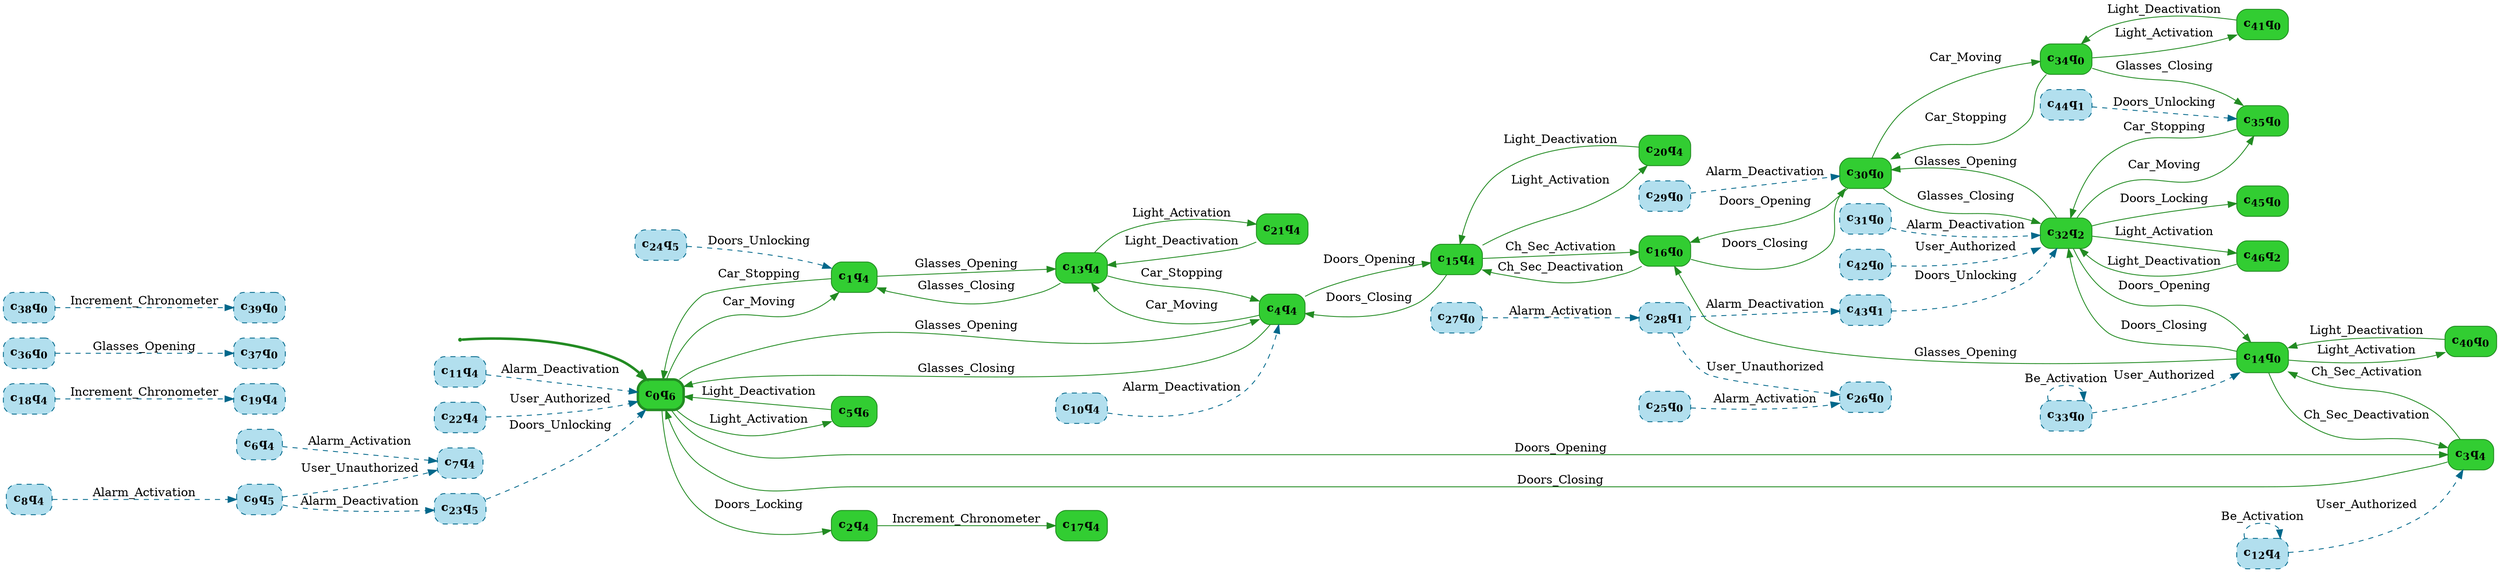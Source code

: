 digraph g {

	rankdir="LR"

	__invisible__[shape="point", color="forestgreen"]
	c0q6[label=<<b>c<sub>0</sub>q<sub>6</sub></b>>, shape="box", style="rounded, filled", fillcolor="limegreen", color="forestgreen", penwidth=3] // Initial
	c1q4[label=<<b>c<sub>1</sub>q<sub>4</sub></b>>, shape="box", style="rounded, filled", fillcolor="limegreen", color="forestgreen"]
	c13q4[label=<<b>c<sub>13</sub>q<sub>4</sub></b>>, shape="box", style="rounded, filled", fillcolor="limegreen", color="forestgreen"]
	c4q4[label=<<b>c<sub>4</sub>q<sub>4</sub></b>>, shape="box", style="rounded, filled", fillcolor="limegreen", color="forestgreen"]
	c15q4[label=<<b>c<sub>15</sub>q<sub>4</sub></b>>, shape="box", style="rounded, filled", fillcolor="limegreen", color="forestgreen"]
	c16q0[label=<<b>c<sub>16</sub>q<sub>0</sub></b>>, shape="box", style="rounded, filled", fillcolor="limegreen", color="forestgreen"]
	c30q0[label=<<b>c<sub>30</sub>q<sub>0</sub></b>>, shape="box", style="rounded, filled", fillcolor="limegreen", color="forestgreen"]
	c34q0[label=<<b>c<sub>34</sub>q<sub>0</sub></b>>, shape="box", style="rounded, filled", fillcolor="limegreen", color="forestgreen"]
	c35q0[label=<<b>c<sub>35</sub>q<sub>0</sub></b>>, shape="box", style="rounded, filled", fillcolor="limegreen", color="forestgreen"]
	c32q2[label=<<b>c<sub>32</sub>q<sub>2</sub></b>>, shape="box", style="rounded, filled", fillcolor="limegreen", color="forestgreen"]
	c45q0[label=<<b>c<sub>45</sub>q<sub>0</sub></b>>, shape="box", style="rounded, filled", fillcolor="limegreen", color="forestgreen"]
	c14q0[label=<<b>c<sub>14</sub>q<sub>0</sub></b>>, shape="box", style="rounded, filled", fillcolor="limegreen", color="forestgreen"]
	c3q4[label=<<b>c<sub>3</sub>q<sub>4</sub></b>>, shape="box", style="rounded, filled", fillcolor="limegreen", color="forestgreen"]
	c40q0[label=<<b>c<sub>40</sub>q<sub>0</sub></b>>, shape="box", style="rounded, filled", fillcolor="limegreen", color="forestgreen"]
	c46q2[label=<<b>c<sub>46</sub>q<sub>2</sub></b>>, shape="box", style="rounded, filled", fillcolor="limegreen", color="forestgreen"]
	c41q0[label=<<b>c<sub>41</sub>q<sub>0</sub></b>>, shape="box", style="rounded, filled", fillcolor="limegreen", color="forestgreen"]
	c20q4[label=<<b>c<sub>20</sub>q<sub>4</sub></b>>, shape="box", style="rounded, filled", fillcolor="limegreen", color="forestgreen"]
	c21q4[label=<<b>c<sub>21</sub>q<sub>4</sub></b>>, shape="box", style="rounded, filled", fillcolor="limegreen", color="forestgreen"]
	c2q4[label=<<b>c<sub>2</sub>q<sub>4</sub></b>>, shape="box", style="rounded, filled", fillcolor="limegreen", color="forestgreen"]
	c17q4[label=<<b>c<sub>17</sub>q<sub>4</sub></b>>, shape="box", style="rounded, filled", fillcolor="limegreen", color="forestgreen"]
	c5q6[label=<<b>c<sub>5</sub>q<sub>6</sub></b>>, shape="box", style="rounded, filled", fillcolor="limegreen", color="forestgreen"]
	c6q4[label=<<b>c<sub>6</sub>q<sub>4</sub></b>>, shape="box", style="rounded, filled, dashed", fillcolor="lightblue2", color="deepskyblue4"]
	c7q4[label=<<b>c<sub>7</sub>q<sub>4</sub></b>>, shape="box", style="rounded, filled, dashed", fillcolor="lightblue2", color="deepskyblue4"]
	c8q4[label=<<b>c<sub>8</sub>q<sub>4</sub></b>>, shape="box", style="rounded, filled, dashed", fillcolor="lightblue2", color="deepskyblue4"]
	c9q5[label=<<b>c<sub>9</sub>q<sub>5</sub></b>>, shape="box", style="rounded, filled, dashed", fillcolor="lightblue2", color="deepskyblue4"]
	c10q4[label=<<b>c<sub>10</sub>q<sub>4</sub></b>>, shape="box", style="rounded, filled, dashed", fillcolor="lightblue2", color="deepskyblue4"]
	c11q4[label=<<b>c<sub>11</sub>q<sub>4</sub></b>>, shape="box", style="rounded, filled, dashed", fillcolor="lightblue2", color="deepskyblue4"]
	c12q4[label=<<b>c<sub>12</sub>q<sub>4</sub></b>>, shape="box", style="rounded, filled, dashed", fillcolor="lightblue2", color="deepskyblue4"]
	c18q4[label=<<b>c<sub>18</sub>q<sub>4</sub></b>>, shape="box", style="rounded, filled, dashed", fillcolor="lightblue2", color="deepskyblue4"]
	c19q4[label=<<b>c<sub>19</sub>q<sub>4</sub></b>>, shape="box", style="rounded, filled, dashed", fillcolor="lightblue2", color="deepskyblue4"]
	c22q4[label=<<b>c<sub>22</sub>q<sub>4</sub></b>>, shape="box", style="rounded, filled, dashed", fillcolor="lightblue2", color="deepskyblue4"]
	c23q5[label=<<b>c<sub>23</sub>q<sub>5</sub></b>>, shape="box", style="rounded, filled, dashed", fillcolor="lightblue2", color="deepskyblue4"]
	c24q5[label=<<b>c<sub>24</sub>q<sub>5</sub></b>>, shape="box", style="rounded, filled, dashed", fillcolor="lightblue2", color="deepskyblue4"]
	c25q0[label=<<b>c<sub>25</sub>q<sub>0</sub></b>>, shape="box", style="rounded, filled, dashed", fillcolor="lightblue2", color="deepskyblue4"]
	c26q0[label=<<b>c<sub>26</sub>q<sub>0</sub></b>>, shape="box", style="rounded, filled, dashed", fillcolor="lightblue2", color="deepskyblue4"]
	c27q0[label=<<b>c<sub>27</sub>q<sub>0</sub></b>>, shape="box", style="rounded, filled, dashed", fillcolor="lightblue2", color="deepskyblue4"]
	c28q1[label=<<b>c<sub>28</sub>q<sub>1</sub></b>>, shape="box", style="rounded, filled, dashed", fillcolor="lightblue2", color="deepskyblue4"]
	c29q0[label=<<b>c<sub>29</sub>q<sub>0</sub></b>>, shape="box", style="rounded, filled, dashed", fillcolor="lightblue2", color="deepskyblue4"]
	c31q0[label=<<b>c<sub>31</sub>q<sub>0</sub></b>>, shape="box", style="rounded, filled, dashed", fillcolor="lightblue2", color="deepskyblue4"]
	c33q0[label=<<b>c<sub>33</sub>q<sub>0</sub></b>>, shape="box", style="rounded, filled, dashed", fillcolor="lightblue2", color="deepskyblue4"]
	c36q0[label=<<b>c<sub>36</sub>q<sub>0</sub></b>>, shape="box", style="rounded, filled, dashed", fillcolor="lightblue2", color="deepskyblue4"]
	c37q0[label=<<b>c<sub>37</sub>q<sub>0</sub></b>>, shape="box", style="rounded, filled, dashed", fillcolor="lightblue2", color="deepskyblue4"]
	c38q0[label=<<b>c<sub>38</sub>q<sub>0</sub></b>>, shape="box", style="rounded, filled, dashed", fillcolor="lightblue2", color="deepskyblue4"]
	c39q0[label=<<b>c<sub>39</sub>q<sub>0</sub></b>>, shape="box", style="rounded, filled, dashed", fillcolor="lightblue2", color="deepskyblue4"]
	c42q0[label=<<b>c<sub>42</sub>q<sub>0</sub></b>>, shape="box", style="rounded, filled, dashed", fillcolor="lightblue2", color="deepskyblue4"]
	c43q1[label=<<b>c<sub>43</sub>q<sub>1</sub></b>>, shape="box", style="rounded, filled, dashed", fillcolor="lightblue2", color="deepskyblue4"]
	c44q1[label=<<b>c<sub>44</sub>q<sub>1</sub></b>>, shape="box", style="rounded, filled, dashed", fillcolor="lightblue2", color="deepskyblue4"]

	__invisible__ -> c0q6[penwidth=3, color="forestgreen"]
	c0q6 -> c1q4[label=<Car_Moving>, color="forestgreen"]
	c1q4 -> c0q6[label=<Car_Stopping>, color="forestgreen"]
	c1q4 -> c13q4[label=<Glasses_Opening>, color="forestgreen"]
	c13q4 -> c4q4[label=<Car_Stopping>, color="forestgreen"]
	c4q4 -> c13q4[label=<Car_Moving>, color="forestgreen"]
	c4q4 -> c15q4[label=<Doors_Opening>, color="forestgreen"]
	c15q4 -> c16q0[label=<Ch_Sec_Activation>, color="forestgreen"]
	c16q0 -> c15q4[label=<Ch_Sec_Deactivation>, color="forestgreen"]
	c16q0 -> c30q0[label=<Doors_Closing>, color="forestgreen"]
	c30q0 -> c34q0[label=<Car_Moving>, color="forestgreen"]
	c34q0 -> c30q0[label=<Car_Stopping>, color="forestgreen"]
	c34q0 -> c35q0[label=<Glasses_Closing>, color="forestgreen"]
	c35q0 -> c32q2[label=<Car_Stopping>, color="forestgreen"]
	c32q2 -> c35q0[label=<Car_Moving>, color="forestgreen"]
	c32q2 -> c45q0[label=<Doors_Locking>, color="forestgreen"]
	c32q2 -> c14q0[label=<Doors_Opening>, color="forestgreen"]
	c14q0 -> c3q4[label=<Ch_Sec_Deactivation>, color="forestgreen"]
	c3q4 -> c14q0[label=<Ch_Sec_Activation>, color="forestgreen"]
	c3q4 -> c0q6[label=<Doors_Closing>, color="forestgreen"]
	c14q0 -> c32q2[label=<Doors_Closing>, color="forestgreen"]
	c14q0 -> c16q0[label=<Glasses_Opening>, color="forestgreen"]
	c14q0 -> c40q0[label=<Light_Activation>, color="forestgreen"]
	c40q0 -> c14q0[label=<Light_Deactivation>, color="forestgreen"]
	c32q2 -> c30q0[label=<Glasses_Opening>, color="forestgreen"]
	c32q2 -> c46q2[label=<Light_Activation>, color="forestgreen"]
	c46q2 -> c32q2[label=<Light_Deactivation>, color="forestgreen"]
	c34q0 -> c41q0[label=<Light_Activation>, color="forestgreen"]
	c41q0 -> c34q0[label=<Light_Deactivation>, color="forestgreen"]
	c30q0 -> c16q0[label=<Doors_Opening>, color="forestgreen"]
	c30q0 -> c32q2[label=<Glasses_Closing>, color="forestgreen"]
	c15q4 -> c4q4[label=<Doors_Closing>, color="forestgreen"]
	c15q4 -> c20q4[label=<Light_Activation>, color="forestgreen"]
	c20q4 -> c15q4[label=<Light_Deactivation>, color="forestgreen"]
	c4q4 -> c0q6[label=<Glasses_Closing>, color="forestgreen"]
	c13q4 -> c1q4[label=<Glasses_Closing>, color="forestgreen"]
	c13q4 -> c21q4[label=<Light_Activation>, color="forestgreen"]
	c21q4 -> c13q4[label=<Light_Deactivation>, color="forestgreen"]
	c0q6 -> c2q4[label=<Doors_Locking>, color="forestgreen"]
	c2q4 -> c17q4[label=<Increment_Chronometer>, color="forestgreen"]
	c0q6 -> c3q4[label=<Doors_Opening>, color="forestgreen"]
	c0q6 -> c4q4[label=<Glasses_Opening>, color="forestgreen"]
	c0q6 -> c5q6[label=<Light_Activation>, color="forestgreen"]
	c5q6 -> c0q6[label=<Light_Deactivation>, color="forestgreen"]
	c6q4 -> c7q4[label=<Alarm_Activation>, color="deepskyblue4", style="dashed"]
	c8q4 -> c9q5[label=<Alarm_Activation>, color="deepskyblue4", style="dashed"]
	c10q4 -> c4q4[label=<Alarm_Deactivation>, color="deepskyblue4", style="dashed"]
	c11q4 -> c0q6[label=<Alarm_Deactivation>, color="deepskyblue4", style="dashed"]
	c12q4 -> c12q4[label=<Be_Activation>, color="deepskyblue4", style="dashed"]
	c18q4 -> c19q4[label=<Increment_Chronometer>, color="deepskyblue4", style="dashed"]
	c12q4 -> c3q4[label=<User_Authorized>, color="deepskyblue4", style="dashed"]
	c22q4 -> c0q6[label=<User_Authorized>, color="deepskyblue4", style="dashed"]
	c9q5 -> c23q5[label=<Alarm_Deactivation>, color="deepskyblue4", style="dashed"]
	c24q5 -> c1q4[label=<Doors_Unlocking>, color="deepskyblue4", style="dashed"]
	c23q5 -> c0q6[label=<Doors_Unlocking>, color="deepskyblue4", style="dashed"]
	c9q5 -> c7q4[label=<User_Unauthorized>, color="deepskyblue4", style="dashed"]
	c25q0 -> c26q0[label=<Alarm_Activation>, color="deepskyblue4", style="dashed"]
	c27q0 -> c28q1[label=<Alarm_Activation>, color="deepskyblue4", style="dashed"]
	c29q0 -> c30q0[label=<Alarm_Deactivation>, color="deepskyblue4", style="dashed"]
	c31q0 -> c32q2[label=<Alarm_Deactivation>, color="deepskyblue4", style="dashed"]
	c33q0 -> c33q0[label=<Be_Activation>, color="deepskyblue4", style="dashed"]
	c36q0 -> c37q0[label=<Glasses_Opening>, color="deepskyblue4", style="dashed"]
	c38q0 -> c39q0[label=<Increment_Chronometer>, color="deepskyblue4", style="dashed"]
	c33q0 -> c14q0[label=<User_Authorized>, color="deepskyblue4", style="dashed"]
	c42q0 -> c32q2[label=<User_Authorized>, color="deepskyblue4", style="dashed"]
	c28q1 -> c43q1[label=<Alarm_Deactivation>, color="deepskyblue4", style="dashed"]
	c44q1 -> c35q0[label=<Doors_Unlocking>, color="deepskyblue4", style="dashed"]
	c43q1 -> c32q2[label=<Doors_Unlocking>, color="deepskyblue4", style="dashed"]
	c28q1 -> c26q0[label=<User_Unauthorized>, color="deepskyblue4", style="dashed"]

}
